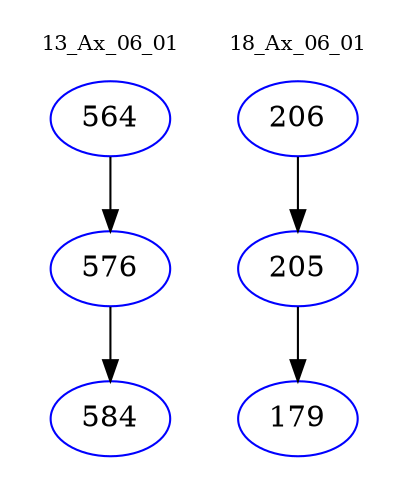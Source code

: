 digraph{
subgraph cluster_0 {
color = white
label = "13_Ax_06_01";
fontsize=10;
T0_564 [label="564", color="blue"]
T0_564 -> T0_576 [color="black"]
T0_576 [label="576", color="blue"]
T0_576 -> T0_584 [color="black"]
T0_584 [label="584", color="blue"]
}
subgraph cluster_1 {
color = white
label = "18_Ax_06_01";
fontsize=10;
T1_206 [label="206", color="blue"]
T1_206 -> T1_205 [color="black"]
T1_205 [label="205", color="blue"]
T1_205 -> T1_179 [color="black"]
T1_179 [label="179", color="blue"]
}
}
